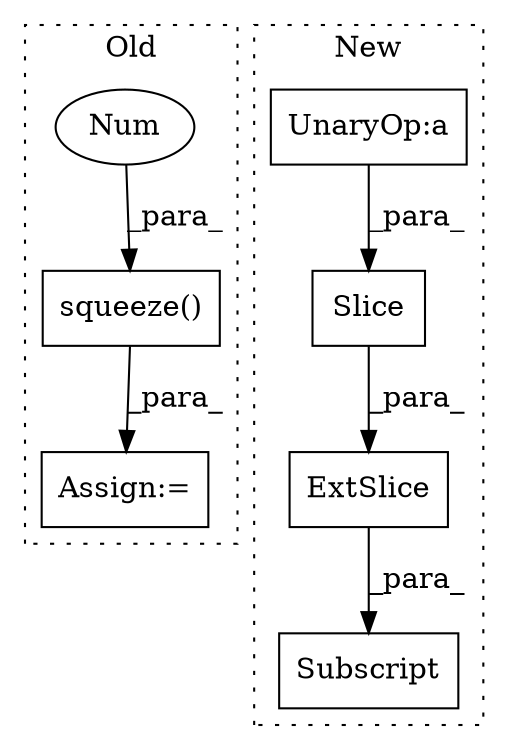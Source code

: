 digraph G {
subgraph cluster0 {
1 [label="squeeze()" a="75" s="2940,2968" l="27,1" shape="box"];
4 [label="Num" a="76" s="2967" l="1" shape="ellipse"];
7 [label="Assign:=" a="68" s="2997" l="3" shape="box"];
label = "Old";
style="dotted";
}
subgraph cluster1 {
2 [label="Slice" a="80" s="3373" l="18" shape="box"];
3 [label="UnaryOp:a" a="61" s="3373" l="18" shape="box"];
5 [label="ExtSlice" a="85" s="3365" l="1" shape="box"];
6 [label="Subscript" a="63" s="3365,0" l="28,0" shape="box"];
label = "New";
style="dotted";
}
1 -> 7 [label="_para_"];
2 -> 5 [label="_para_"];
3 -> 2 [label="_para_"];
4 -> 1 [label="_para_"];
5 -> 6 [label="_para_"];
}